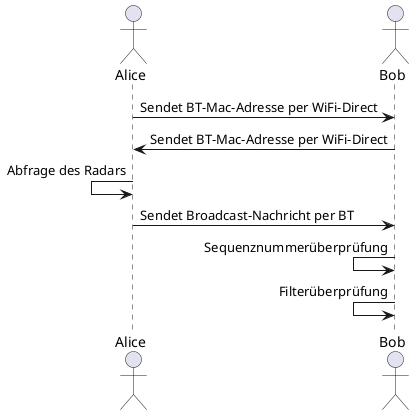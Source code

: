 @startuml

actor "Alice"
actor "Bob"

"Bob" <- "Alice": Sendet BT-Mac-Adresse per WiFi-Direct
"Alice" <- "Bob": Sendet BT-Mac-Adresse per WiFi-Direct
"Alice" <- "Alice": Abfrage des Radars
"Bob" <- "Alice": Sendet Broadcast-Nachricht per BT
"Bob" <- "Bob": Sequenznummerüberprüfung
"Bob" <- "Bob": Filterüberprüfung

@enduml